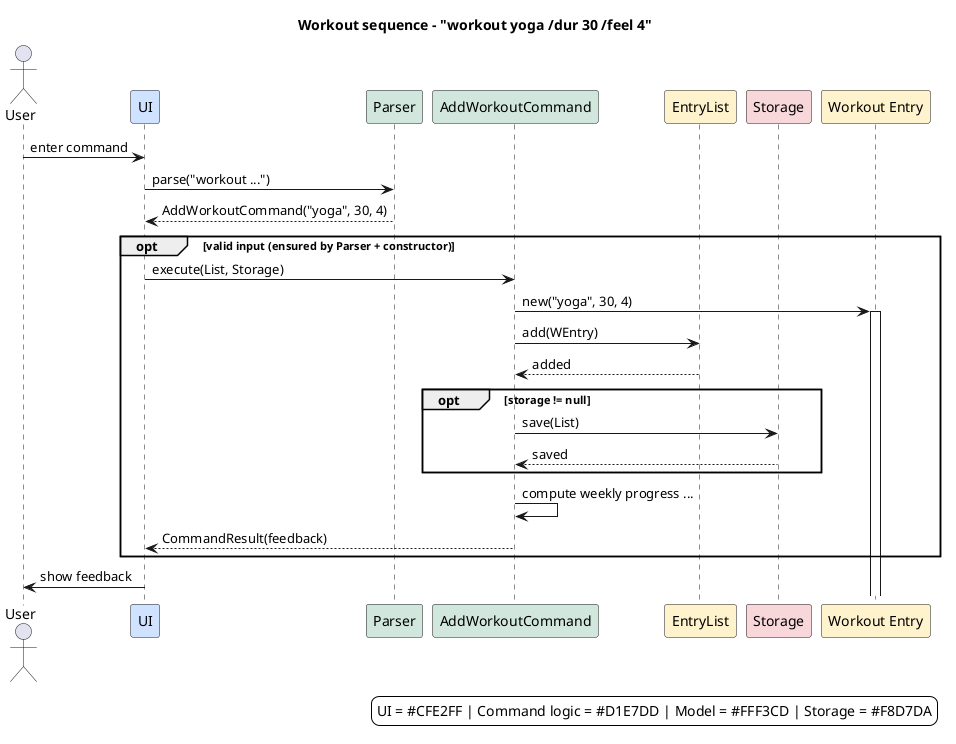 @startuml
title Workout sequence - "workout yoga /dur 30 /feel 4"
skinparam backgroundColor #FFFFFF
skinparam shadowing false
skinparam ParticipantBorderRadius 0

' Color legend:
' UI = #CFE2FF (blue) | Command logic = #D1E7DD (green)
' Model = #FFF3CD (yellow) | Storage = #F8D7DA (red)

actor User
participant "UI" as UI                      #CFE2FF
participant Parser                          #D1E7DD
participant AddWorkoutCommand as Cmd        #D1E7DD
participant EntryList as List               #FFF3CD
participant Storage                         #F8D7DA
participant "Workout Entry" as WEntry       #FFF3CD

User -> UI : enter command
UI -> Parser : parse("workout ...")
Parser --> UI : AddWorkoutCommand("yoga", 30, 4)

opt valid input (ensured by Parser + constructor)
  UI -> Cmd : execute(List, Storage)
  Cmd -> WEntry ++ : new("yoga", 30, 4)
  Cmd -> List : add(WEntry)
  List --> Cmd : added

  opt storage != null
    Cmd -> Storage : save(List)
    Storage --> Cmd : saved
  end

  Cmd -> Cmd : compute weekly progress ...
  Cmd --> UI : CommandResult(feedback)
end

UI -> User : show feedback

legend right
UI = #CFE2FF | Command logic = #D1E7DD | Model = #FFF3CD | Storage = #F8D7DA
endlegend
@enduml

